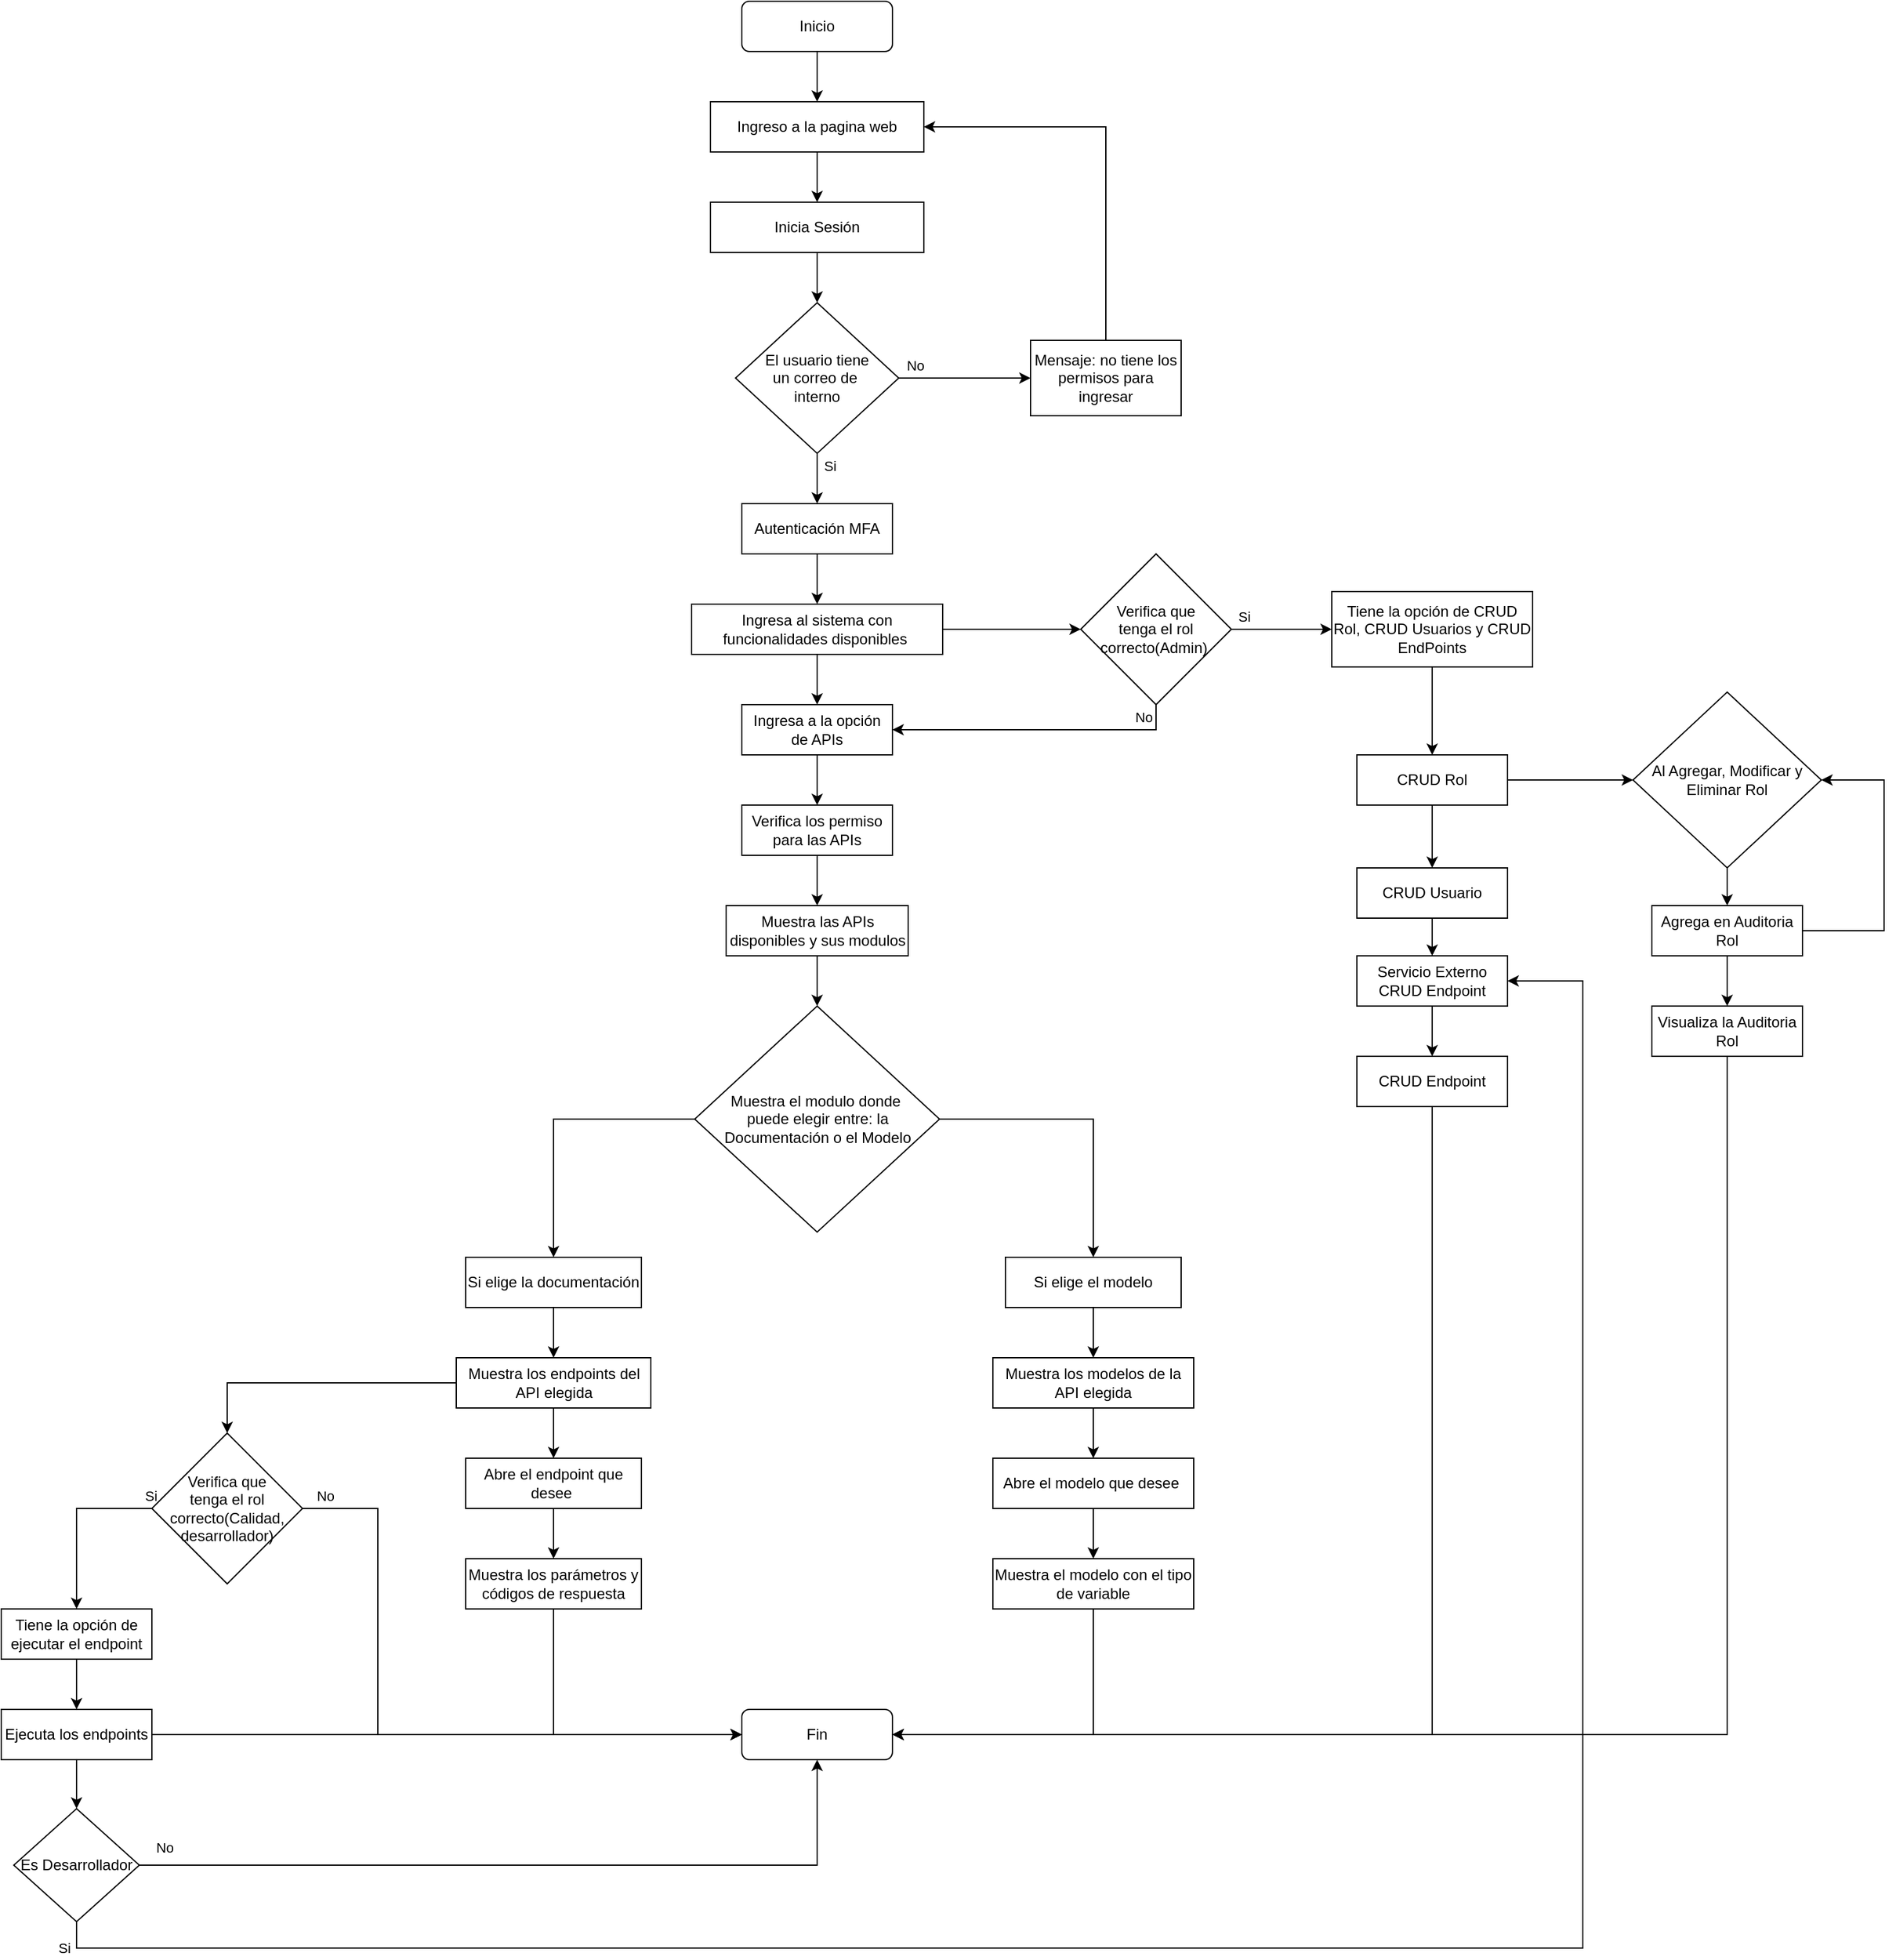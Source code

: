 <mxfile version="26.0.15">
  <diagram id="C5RBs43oDa-KdzZeNtuy" name="Page-1">
    <mxGraphModel dx="2876" dy="2223" grid="1" gridSize="10" guides="1" tooltips="1" connect="1" arrows="1" fold="1" page="1" pageScale="1" pageWidth="827" pageHeight="1169" math="0" shadow="0">
      <root>
        <mxCell id="WIyWlLk6GJQsqaUBKTNV-0" />
        <mxCell id="WIyWlLk6GJQsqaUBKTNV-1" parent="WIyWlLk6GJQsqaUBKTNV-0" />
        <mxCell id="Y_Pna-gA3myXBDJOLo0Q-2" style="edgeStyle=orthogonalEdgeStyle;rounded=0;orthogonalLoop=1;jettySize=auto;html=1;" parent="WIyWlLk6GJQsqaUBKTNV-1" source="WIyWlLk6GJQsqaUBKTNV-3" target="Y_Pna-gA3myXBDJOLo0Q-0" edge="1">
          <mxGeometry relative="1" as="geometry" />
        </mxCell>
        <mxCell id="WIyWlLk6GJQsqaUBKTNV-3" value="Inicio" style="rounded=1;whiteSpace=wrap;html=1;fontSize=12;glass=0;strokeWidth=1;shadow=0;" parent="WIyWlLk6GJQsqaUBKTNV-1" vertex="1">
          <mxGeometry x="170" y="-360" width="120" height="40" as="geometry" />
        </mxCell>
        <mxCell id="WIyWlLk6GJQsqaUBKTNV-11" value="Fin" style="rounded=1;whiteSpace=wrap;html=1;fontSize=12;glass=0;strokeWidth=1;shadow=0;" parent="WIyWlLk6GJQsqaUBKTNV-1" vertex="1">
          <mxGeometry x="170" y="1000" width="120" height="40" as="geometry" />
        </mxCell>
        <mxCell id="Y_Pna-gA3myXBDJOLo0Q-4" value="" style="edgeStyle=orthogonalEdgeStyle;rounded=0;orthogonalLoop=1;jettySize=auto;html=1;" parent="WIyWlLk6GJQsqaUBKTNV-1" source="Y_Pna-gA3myXBDJOLo0Q-0" target="Y_Pna-gA3myXBDJOLo0Q-3" edge="1">
          <mxGeometry relative="1" as="geometry" />
        </mxCell>
        <mxCell id="Y_Pna-gA3myXBDJOLo0Q-0" value="Ingreso a la pagina web" style="rounded=0;whiteSpace=wrap;html=1;" parent="WIyWlLk6GJQsqaUBKTNV-1" vertex="1">
          <mxGeometry x="145" y="-280" width="170" height="40" as="geometry" />
        </mxCell>
        <mxCell id="Y_Pna-gA3myXBDJOLo0Q-8" value="" style="edgeStyle=orthogonalEdgeStyle;rounded=0;orthogonalLoop=1;jettySize=auto;html=1;" parent="WIyWlLk6GJQsqaUBKTNV-1" source="Y_Pna-gA3myXBDJOLo0Q-3" target="Y_Pna-gA3myXBDJOLo0Q-7" edge="1">
          <mxGeometry relative="1" as="geometry" />
        </mxCell>
        <mxCell id="Y_Pna-gA3myXBDJOLo0Q-3" value="Inicia Sesión" style="rounded=0;whiteSpace=wrap;html=1;" parent="WIyWlLk6GJQsqaUBKTNV-1" vertex="1">
          <mxGeometry x="145" y="-200" width="170" height="40" as="geometry" />
        </mxCell>
        <mxCell id="Y_Pna-gA3myXBDJOLo0Q-10" value="" style="edgeStyle=orthogonalEdgeStyle;rounded=0;orthogonalLoop=1;jettySize=auto;html=1;" parent="WIyWlLk6GJQsqaUBKTNV-1" source="Y_Pna-gA3myXBDJOLo0Q-7" target="Y_Pna-gA3myXBDJOLo0Q-9" edge="1">
          <mxGeometry relative="1" as="geometry" />
        </mxCell>
        <mxCell id="Y_Pna-gA3myXBDJOLo0Q-11" value="No" style="edgeLabel;html=1;align=center;verticalAlign=middle;resizable=0;points=[];" parent="Y_Pna-gA3myXBDJOLo0Q-10" vertex="1" connectable="0">
          <mxGeometry x="-0.192" y="-1" relative="1" as="geometry">
            <mxPoint x="-30" y="-11" as="offset" />
          </mxGeometry>
        </mxCell>
        <mxCell id="Y_Pna-gA3myXBDJOLo0Q-14" value="" style="edgeStyle=orthogonalEdgeStyle;rounded=0;orthogonalLoop=1;jettySize=auto;html=1;" parent="WIyWlLk6GJQsqaUBKTNV-1" source="Y_Pna-gA3myXBDJOLo0Q-7" target="Y_Pna-gA3myXBDJOLo0Q-13" edge="1">
          <mxGeometry relative="1" as="geometry" />
        </mxCell>
        <mxCell id="Y_Pna-gA3myXBDJOLo0Q-15" value="Si" style="edgeLabel;html=1;align=center;verticalAlign=middle;resizable=0;points=[];" parent="Y_Pna-gA3myXBDJOLo0Q-14" vertex="1" connectable="0">
          <mxGeometry x="-0.462" y="2" relative="1" as="geometry">
            <mxPoint x="8" y="-1" as="offset" />
          </mxGeometry>
        </mxCell>
        <mxCell id="Y_Pna-gA3myXBDJOLo0Q-7" value="El usuario tiene&lt;div&gt;un correo de&amp;nbsp;&lt;/div&gt;&lt;div&gt;interno&lt;/div&gt;" style="rhombus;whiteSpace=wrap;html=1;rounded=0;" parent="WIyWlLk6GJQsqaUBKTNV-1" vertex="1">
          <mxGeometry x="165" y="-120" width="130" height="120" as="geometry" />
        </mxCell>
        <mxCell id="Y_Pna-gA3myXBDJOLo0Q-12" style="edgeStyle=orthogonalEdgeStyle;rounded=0;orthogonalLoop=1;jettySize=auto;html=1;entryX=1;entryY=0.5;entryDx=0;entryDy=0;" parent="WIyWlLk6GJQsqaUBKTNV-1" source="Y_Pna-gA3myXBDJOLo0Q-9" target="Y_Pna-gA3myXBDJOLo0Q-0" edge="1">
          <mxGeometry relative="1" as="geometry">
            <Array as="points">
              <mxPoint x="460" y="-260" />
            </Array>
          </mxGeometry>
        </mxCell>
        <mxCell id="Y_Pna-gA3myXBDJOLo0Q-9" value="Mensaje: no tiene los permisos para ingresar" style="whiteSpace=wrap;html=1;rounded=0;" parent="WIyWlLk6GJQsqaUBKTNV-1" vertex="1">
          <mxGeometry x="400" y="-90" width="120" height="60" as="geometry" />
        </mxCell>
        <mxCell id="BYVind72eKbAu-sUdOKX-33" value="" style="edgeStyle=orthogonalEdgeStyle;rounded=0;orthogonalLoop=1;jettySize=auto;html=1;" parent="WIyWlLk6GJQsqaUBKTNV-1" source="Y_Pna-gA3myXBDJOLo0Q-13" target="BYVind72eKbAu-sUdOKX-32" edge="1">
          <mxGeometry relative="1" as="geometry" />
        </mxCell>
        <mxCell id="Y_Pna-gA3myXBDJOLo0Q-13" value="Autenticación MFA" style="whiteSpace=wrap;html=1;rounded=0;" parent="WIyWlLk6GJQsqaUBKTNV-1" vertex="1">
          <mxGeometry x="170" y="40" width="120" height="40" as="geometry" />
        </mxCell>
        <mxCell id="Y_Pna-gA3myXBDJOLo0Q-19" value="" style="edgeStyle=orthogonalEdgeStyle;rounded=0;orthogonalLoop=1;jettySize=auto;html=1;" parent="WIyWlLk6GJQsqaUBKTNV-1" source="Y_Pna-gA3myXBDJOLo0Q-16" target="Y_Pna-gA3myXBDJOLo0Q-18" edge="1">
          <mxGeometry relative="1" as="geometry" />
        </mxCell>
        <mxCell id="Y_Pna-gA3myXBDJOLo0Q-16" value="Ingresa a la opción de APIs" style="whiteSpace=wrap;html=1;rounded=0;" parent="WIyWlLk6GJQsqaUBKTNV-1" vertex="1">
          <mxGeometry x="170" y="200" width="120" height="40" as="geometry" />
        </mxCell>
        <mxCell id="Y_Pna-gA3myXBDJOLo0Q-22" value="" style="edgeStyle=orthogonalEdgeStyle;rounded=0;orthogonalLoop=1;jettySize=auto;html=1;" parent="WIyWlLk6GJQsqaUBKTNV-1" source="Y_Pna-gA3myXBDJOLo0Q-18" target="Y_Pna-gA3myXBDJOLo0Q-21" edge="1">
          <mxGeometry relative="1" as="geometry" />
        </mxCell>
        <mxCell id="Y_Pna-gA3myXBDJOLo0Q-18" value="Verifica los permiso para las APIs" style="whiteSpace=wrap;html=1;rounded=0;" parent="WIyWlLk6GJQsqaUBKTNV-1" vertex="1">
          <mxGeometry x="170" y="280" width="120" height="40" as="geometry" />
        </mxCell>
        <mxCell id="Y_Pna-gA3myXBDJOLo0Q-26" value="" style="edgeStyle=orthogonalEdgeStyle;rounded=0;orthogonalLoop=1;jettySize=auto;html=1;" parent="WIyWlLk6GJQsqaUBKTNV-1" source="Y_Pna-gA3myXBDJOLo0Q-21" target="Y_Pna-gA3myXBDJOLo0Q-25" edge="1">
          <mxGeometry relative="1" as="geometry" />
        </mxCell>
        <mxCell id="Y_Pna-gA3myXBDJOLo0Q-21" value="Muestra las APIs disponibles y sus modulos" style="whiteSpace=wrap;html=1;rounded=0;" parent="WIyWlLk6GJQsqaUBKTNV-1" vertex="1">
          <mxGeometry x="157.5" y="360" width="145" height="40" as="geometry" />
        </mxCell>
        <mxCell id="Y_Pna-gA3myXBDJOLo0Q-28" value="" style="edgeStyle=orthogonalEdgeStyle;rounded=0;orthogonalLoop=1;jettySize=auto;html=1;" parent="WIyWlLk6GJQsqaUBKTNV-1" source="Y_Pna-gA3myXBDJOLo0Q-25" target="Y_Pna-gA3myXBDJOLo0Q-27" edge="1">
          <mxGeometry relative="1" as="geometry" />
        </mxCell>
        <mxCell id="BYVind72eKbAu-sUdOKX-2" value="" style="edgeStyle=orthogonalEdgeStyle;rounded=0;orthogonalLoop=1;jettySize=auto;html=1;" parent="WIyWlLk6GJQsqaUBKTNV-1" source="Y_Pna-gA3myXBDJOLo0Q-25" target="BYVind72eKbAu-sUdOKX-1" edge="1">
          <mxGeometry relative="1" as="geometry" />
        </mxCell>
        <mxCell id="Y_Pna-gA3myXBDJOLo0Q-25" value="&lt;div&gt;Muestra el modulo donde&amp;nbsp;&lt;/div&gt;&lt;div&gt;puede elegir entre: la Documentación o el Modelo&lt;/div&gt;" style="rhombus;whiteSpace=wrap;html=1;rounded=0;" parent="WIyWlLk6GJQsqaUBKTNV-1" vertex="1">
          <mxGeometry x="132.5" y="440" width="195" height="180" as="geometry" />
        </mxCell>
        <mxCell id="BYVind72eKbAu-sUdOKX-4" value="" style="edgeStyle=orthogonalEdgeStyle;rounded=0;orthogonalLoop=1;jettySize=auto;html=1;" parent="WIyWlLk6GJQsqaUBKTNV-1" source="Y_Pna-gA3myXBDJOLo0Q-27" target="BYVind72eKbAu-sUdOKX-3" edge="1">
          <mxGeometry relative="1" as="geometry" />
        </mxCell>
        <mxCell id="Y_Pna-gA3myXBDJOLo0Q-27" value="Si elige la documentación" style="whiteSpace=wrap;html=1;rounded=0;" parent="WIyWlLk6GJQsqaUBKTNV-1" vertex="1">
          <mxGeometry x="-50" y="640" width="140" height="40" as="geometry" />
        </mxCell>
        <mxCell id="BYVind72eKbAu-sUdOKX-6" value="" style="edgeStyle=orthogonalEdgeStyle;rounded=0;orthogonalLoop=1;jettySize=auto;html=1;" parent="WIyWlLk6GJQsqaUBKTNV-1" source="BYVind72eKbAu-sUdOKX-1" target="BYVind72eKbAu-sUdOKX-5" edge="1">
          <mxGeometry relative="1" as="geometry" />
        </mxCell>
        <mxCell id="BYVind72eKbAu-sUdOKX-1" value="Si elige el modelo" style="whiteSpace=wrap;html=1;rounded=0;" parent="WIyWlLk6GJQsqaUBKTNV-1" vertex="1">
          <mxGeometry x="380" y="640" width="140" height="40" as="geometry" />
        </mxCell>
        <mxCell id="BYVind72eKbAu-sUdOKX-8" value="" style="edgeStyle=orthogonalEdgeStyle;rounded=0;orthogonalLoop=1;jettySize=auto;html=1;" parent="WIyWlLk6GJQsqaUBKTNV-1" source="BYVind72eKbAu-sUdOKX-3" target="BYVind72eKbAu-sUdOKX-7" edge="1">
          <mxGeometry relative="1" as="geometry" />
        </mxCell>
        <mxCell id="BYVind72eKbAu-sUdOKX-20" value="" style="edgeStyle=orthogonalEdgeStyle;rounded=0;orthogonalLoop=1;jettySize=auto;html=1;" parent="WIyWlLk6GJQsqaUBKTNV-1" source="BYVind72eKbAu-sUdOKX-3" target="BYVind72eKbAu-sUdOKX-19" edge="1">
          <mxGeometry relative="1" as="geometry" />
        </mxCell>
        <mxCell id="BYVind72eKbAu-sUdOKX-3" value="Muestra los endpoints del API elegida" style="whiteSpace=wrap;html=1;rounded=0;" parent="WIyWlLk6GJQsqaUBKTNV-1" vertex="1">
          <mxGeometry x="-57.5" y="720" width="155" height="40" as="geometry" />
        </mxCell>
        <mxCell id="BYVind72eKbAu-sUdOKX-12" value="" style="edgeStyle=orthogonalEdgeStyle;rounded=0;orthogonalLoop=1;jettySize=auto;html=1;" parent="WIyWlLk6GJQsqaUBKTNV-1" source="BYVind72eKbAu-sUdOKX-5" target="BYVind72eKbAu-sUdOKX-11" edge="1">
          <mxGeometry relative="1" as="geometry" />
        </mxCell>
        <mxCell id="BYVind72eKbAu-sUdOKX-5" value="Muestra los modelos de la API elegida" style="whiteSpace=wrap;html=1;rounded=0;" parent="WIyWlLk6GJQsqaUBKTNV-1" vertex="1">
          <mxGeometry x="370" y="720" width="160" height="40" as="geometry" />
        </mxCell>
        <mxCell id="BYVind72eKbAu-sUdOKX-10" value="" style="edgeStyle=orthogonalEdgeStyle;rounded=0;orthogonalLoop=1;jettySize=auto;html=1;" parent="WIyWlLk6GJQsqaUBKTNV-1" source="BYVind72eKbAu-sUdOKX-7" target="BYVind72eKbAu-sUdOKX-9" edge="1">
          <mxGeometry relative="1" as="geometry" />
        </mxCell>
        <mxCell id="BYVind72eKbAu-sUdOKX-7" value="Abre el endpoint que desee&amp;nbsp;" style="whiteSpace=wrap;html=1;rounded=0;" parent="WIyWlLk6GJQsqaUBKTNV-1" vertex="1">
          <mxGeometry x="-50" y="800" width="140" height="40" as="geometry" />
        </mxCell>
        <mxCell id="BYVind72eKbAu-sUdOKX-21" style="edgeStyle=orthogonalEdgeStyle;rounded=0;orthogonalLoop=1;jettySize=auto;html=1;" parent="WIyWlLk6GJQsqaUBKTNV-1" source="BYVind72eKbAu-sUdOKX-9" target="WIyWlLk6GJQsqaUBKTNV-11" edge="1">
          <mxGeometry relative="1" as="geometry">
            <Array as="points">
              <mxPoint x="20" y="1020" />
            </Array>
          </mxGeometry>
        </mxCell>
        <mxCell id="BYVind72eKbAu-sUdOKX-9" value="Muestra los parámetros y códigos de respuesta" style="whiteSpace=wrap;html=1;rounded=0;" parent="WIyWlLk6GJQsqaUBKTNV-1" vertex="1">
          <mxGeometry x="-50" y="880" width="140" height="40" as="geometry" />
        </mxCell>
        <mxCell id="BYVind72eKbAu-sUdOKX-14" value="" style="edgeStyle=orthogonalEdgeStyle;rounded=0;orthogonalLoop=1;jettySize=auto;html=1;" parent="WIyWlLk6GJQsqaUBKTNV-1" source="BYVind72eKbAu-sUdOKX-11" target="BYVind72eKbAu-sUdOKX-13" edge="1">
          <mxGeometry relative="1" as="geometry" />
        </mxCell>
        <mxCell id="BYVind72eKbAu-sUdOKX-11" value="Abre el modelo que desee&amp;nbsp;" style="whiteSpace=wrap;html=1;rounded=0;" parent="WIyWlLk6GJQsqaUBKTNV-1" vertex="1">
          <mxGeometry x="370" y="800" width="160" height="40" as="geometry" />
        </mxCell>
        <mxCell id="BYVind72eKbAu-sUdOKX-22" style="edgeStyle=orthogonalEdgeStyle;rounded=0;orthogonalLoop=1;jettySize=auto;html=1;" parent="WIyWlLk6GJQsqaUBKTNV-1" source="BYVind72eKbAu-sUdOKX-13" target="WIyWlLk6GJQsqaUBKTNV-11" edge="1">
          <mxGeometry relative="1" as="geometry">
            <Array as="points">
              <mxPoint x="450" y="1020" />
            </Array>
          </mxGeometry>
        </mxCell>
        <mxCell id="BYVind72eKbAu-sUdOKX-13" value="Muestra el modelo con el tipo de variable" style="whiteSpace=wrap;html=1;rounded=0;" parent="WIyWlLk6GJQsqaUBKTNV-1" vertex="1">
          <mxGeometry x="370" y="880" width="160" height="40" as="geometry" />
        </mxCell>
        <mxCell id="BYVind72eKbAu-sUdOKX-24" style="edgeStyle=orthogonalEdgeStyle;rounded=0;orthogonalLoop=1;jettySize=auto;html=1;" parent="WIyWlLk6GJQsqaUBKTNV-1" source="BYVind72eKbAu-sUdOKX-19" target="WIyWlLk6GJQsqaUBKTNV-11" edge="1">
          <mxGeometry relative="1" as="geometry">
            <Array as="points">
              <mxPoint x="-120" y="840" />
              <mxPoint x="-120" y="1020" />
            </Array>
          </mxGeometry>
        </mxCell>
        <mxCell id="BYVind72eKbAu-sUdOKX-25" value="No" style="edgeLabel;html=1;align=center;verticalAlign=middle;resizable=0;points=[];" parent="BYVind72eKbAu-sUdOKX-24" vertex="1" connectable="0">
          <mxGeometry x="-0.858" y="-1" relative="1" as="geometry">
            <mxPoint x="-20" y="-11" as="offset" />
          </mxGeometry>
        </mxCell>
        <mxCell id="BYVind72eKbAu-sUdOKX-27" value="" style="edgeStyle=orthogonalEdgeStyle;rounded=0;orthogonalLoop=1;jettySize=auto;html=1;" parent="WIyWlLk6GJQsqaUBKTNV-1" source="BYVind72eKbAu-sUdOKX-19" target="BYVind72eKbAu-sUdOKX-26" edge="1">
          <mxGeometry relative="1" as="geometry">
            <Array as="points">
              <mxPoint x="-360" y="840" />
            </Array>
          </mxGeometry>
        </mxCell>
        <mxCell id="BYVind72eKbAu-sUdOKX-28" value="Si" style="edgeLabel;html=1;align=center;verticalAlign=middle;resizable=0;points=[];" parent="BYVind72eKbAu-sUdOKX-27" vertex="1" connectable="0">
          <mxGeometry x="-0.176" y="-2" relative="1" as="geometry">
            <mxPoint x="56" y="-8" as="offset" />
          </mxGeometry>
        </mxCell>
        <mxCell id="BYVind72eKbAu-sUdOKX-19" value="Verifica que&lt;div&gt;&amp;nbsp;tenga el rol&amp;nbsp;&lt;/div&gt;&lt;div&gt;correcto(Calidad, desarrollador)&lt;/div&gt;" style="rhombus;whiteSpace=wrap;html=1;rounded=0;" parent="WIyWlLk6GJQsqaUBKTNV-1" vertex="1">
          <mxGeometry x="-300" y="780" width="120" height="120" as="geometry" />
        </mxCell>
        <mxCell id="BYVind72eKbAu-sUdOKX-30" value="" style="edgeStyle=orthogonalEdgeStyle;rounded=0;orthogonalLoop=1;jettySize=auto;html=1;" parent="WIyWlLk6GJQsqaUBKTNV-1" source="BYVind72eKbAu-sUdOKX-26" target="BYVind72eKbAu-sUdOKX-29" edge="1">
          <mxGeometry relative="1" as="geometry" />
        </mxCell>
        <mxCell id="BYVind72eKbAu-sUdOKX-26" value="Tiene la opción de ejecutar el endpoint" style="whiteSpace=wrap;html=1;rounded=0;" parent="WIyWlLk6GJQsqaUBKTNV-1" vertex="1">
          <mxGeometry x="-420" y="920" width="120" height="40" as="geometry" />
        </mxCell>
        <mxCell id="BYVind72eKbAu-sUdOKX-31" style="edgeStyle=orthogonalEdgeStyle;rounded=0;orthogonalLoop=1;jettySize=auto;html=1;" parent="WIyWlLk6GJQsqaUBKTNV-1" source="BYVind72eKbAu-sUdOKX-29" target="WIyWlLk6GJQsqaUBKTNV-11" edge="1">
          <mxGeometry relative="1" as="geometry" />
        </mxCell>
        <mxCell id="nlfcAcErFolQig7mSr4r-20" value="" style="edgeStyle=orthogonalEdgeStyle;rounded=0;orthogonalLoop=1;jettySize=auto;html=1;" edge="1" parent="WIyWlLk6GJQsqaUBKTNV-1" source="BYVind72eKbAu-sUdOKX-29" target="nlfcAcErFolQig7mSr4r-19">
          <mxGeometry relative="1" as="geometry" />
        </mxCell>
        <mxCell id="BYVind72eKbAu-sUdOKX-29" value="Ejecuta los endpoints" style="whiteSpace=wrap;html=1;rounded=0;" parent="WIyWlLk6GJQsqaUBKTNV-1" vertex="1">
          <mxGeometry x="-420" y="1000" width="120" height="40" as="geometry" />
        </mxCell>
        <mxCell id="BYVind72eKbAu-sUdOKX-34" style="edgeStyle=orthogonalEdgeStyle;rounded=0;orthogonalLoop=1;jettySize=auto;html=1;" parent="WIyWlLk6GJQsqaUBKTNV-1" source="BYVind72eKbAu-sUdOKX-32" target="Y_Pna-gA3myXBDJOLo0Q-16" edge="1">
          <mxGeometry relative="1" as="geometry" />
        </mxCell>
        <mxCell id="BYVind72eKbAu-sUdOKX-36" style="edgeStyle=orthogonalEdgeStyle;rounded=0;orthogonalLoop=1;jettySize=auto;html=1;" parent="WIyWlLk6GJQsqaUBKTNV-1" source="BYVind72eKbAu-sUdOKX-32" target="BYVind72eKbAu-sUdOKX-35" edge="1">
          <mxGeometry relative="1" as="geometry" />
        </mxCell>
        <mxCell id="BYVind72eKbAu-sUdOKX-32" value="Ingresa al sistema con funcionalidades disponibles&amp;nbsp;" style="whiteSpace=wrap;html=1;rounded=0;" parent="WIyWlLk6GJQsqaUBKTNV-1" vertex="1">
          <mxGeometry x="130" y="120" width="200" height="40" as="geometry" />
        </mxCell>
        <mxCell id="BYVind72eKbAu-sUdOKX-37" style="edgeStyle=orthogonalEdgeStyle;rounded=0;orthogonalLoop=1;jettySize=auto;html=1;" parent="WIyWlLk6GJQsqaUBKTNV-1" source="BYVind72eKbAu-sUdOKX-35" target="Y_Pna-gA3myXBDJOLo0Q-16" edge="1">
          <mxGeometry relative="1" as="geometry">
            <Array as="points">
              <mxPoint x="500" y="220" />
            </Array>
          </mxGeometry>
        </mxCell>
        <mxCell id="BYVind72eKbAu-sUdOKX-38" value="No" style="edgeLabel;html=1;align=center;verticalAlign=middle;resizable=0;points=[];" parent="BYVind72eKbAu-sUdOKX-37" vertex="1" connectable="0">
          <mxGeometry x="-0.175" y="4" relative="1" as="geometry">
            <mxPoint x="65" y="-14" as="offset" />
          </mxGeometry>
        </mxCell>
        <mxCell id="BYVind72eKbAu-sUdOKX-40" value="" style="edgeStyle=orthogonalEdgeStyle;rounded=0;orthogonalLoop=1;jettySize=auto;html=1;" parent="WIyWlLk6GJQsqaUBKTNV-1" source="BYVind72eKbAu-sUdOKX-35" target="BYVind72eKbAu-sUdOKX-39" edge="1">
          <mxGeometry relative="1" as="geometry" />
        </mxCell>
        <mxCell id="BYVind72eKbAu-sUdOKX-41" value="Si" style="edgeLabel;html=1;align=center;verticalAlign=middle;resizable=0;points=[];" parent="BYVind72eKbAu-sUdOKX-40" vertex="1" connectable="0">
          <mxGeometry x="-0.176" y="1" relative="1" as="geometry">
            <mxPoint x="-23" y="-9" as="offset" />
          </mxGeometry>
        </mxCell>
        <mxCell id="BYVind72eKbAu-sUdOKX-35" value="Verifica que&lt;div&gt;&amp;nbsp;tenga el rol&amp;nbsp;&lt;/div&gt;&lt;div&gt;correcto(Admin)&amp;nbsp;&lt;/div&gt;" style="rhombus;whiteSpace=wrap;html=1;rounded=0;" parent="WIyWlLk6GJQsqaUBKTNV-1" vertex="1">
          <mxGeometry x="440" y="80" width="120" height="120" as="geometry" />
        </mxCell>
        <mxCell id="BYVind72eKbAu-sUdOKX-43" value="" style="edgeStyle=orthogonalEdgeStyle;rounded=0;orthogonalLoop=1;jettySize=auto;html=1;" parent="WIyWlLk6GJQsqaUBKTNV-1" source="BYVind72eKbAu-sUdOKX-39" target="BYVind72eKbAu-sUdOKX-42" edge="1">
          <mxGeometry relative="1" as="geometry" />
        </mxCell>
        <mxCell id="BYVind72eKbAu-sUdOKX-39" value="Tiene la opción de CRUD Rol, CRUD Usuarios y CRUD EndPoints" style="whiteSpace=wrap;html=1;rounded=0;" parent="WIyWlLk6GJQsqaUBKTNV-1" vertex="1">
          <mxGeometry x="640" y="110" width="160" height="60" as="geometry" />
        </mxCell>
        <mxCell id="BYVind72eKbAu-sUdOKX-45" value="" style="edgeStyle=orthogonalEdgeStyle;rounded=0;orthogonalLoop=1;jettySize=auto;html=1;" parent="WIyWlLk6GJQsqaUBKTNV-1" source="BYVind72eKbAu-sUdOKX-42" target="BYVind72eKbAu-sUdOKX-44" edge="1">
          <mxGeometry relative="1" as="geometry" />
        </mxCell>
        <mxCell id="nlfcAcErFolQig7mSr4r-3" value="" style="edgeStyle=orthogonalEdgeStyle;rounded=0;orthogonalLoop=1;jettySize=auto;html=1;" edge="1" parent="WIyWlLk6GJQsqaUBKTNV-1" source="BYVind72eKbAu-sUdOKX-42" target="nlfcAcErFolQig7mSr4r-2">
          <mxGeometry relative="1" as="geometry" />
        </mxCell>
        <mxCell id="BYVind72eKbAu-sUdOKX-42" value="CRUD Rol" style="whiteSpace=wrap;html=1;rounded=0;" parent="WIyWlLk6GJQsqaUBKTNV-1" vertex="1">
          <mxGeometry x="660" y="240" width="120" height="40" as="geometry" />
        </mxCell>
        <mxCell id="nlfcAcErFolQig7mSr4r-16" value="" style="edgeStyle=orthogonalEdgeStyle;rounded=0;orthogonalLoop=1;jettySize=auto;html=1;" edge="1" parent="WIyWlLk6GJQsqaUBKTNV-1" source="BYVind72eKbAu-sUdOKX-44" target="nlfcAcErFolQig7mSr4r-15">
          <mxGeometry relative="1" as="geometry" />
        </mxCell>
        <mxCell id="BYVind72eKbAu-sUdOKX-44" value="CRUD Usuario" style="whiteSpace=wrap;html=1;rounded=0;" parent="WIyWlLk6GJQsqaUBKTNV-1" vertex="1">
          <mxGeometry x="660" y="330" width="120" height="40" as="geometry" />
        </mxCell>
        <mxCell id="nlfcAcErFolQig7mSr4r-6" value="" style="edgeStyle=orthogonalEdgeStyle;rounded=0;orthogonalLoop=1;jettySize=auto;html=1;" edge="1" parent="WIyWlLk6GJQsqaUBKTNV-1" source="nlfcAcErFolQig7mSr4r-2" target="nlfcAcErFolQig7mSr4r-5">
          <mxGeometry relative="1" as="geometry" />
        </mxCell>
        <mxCell id="nlfcAcErFolQig7mSr4r-2" value="Al Agregar, Modificar y Eliminar Rol" style="rhombus;whiteSpace=wrap;html=1;rounded=0;" vertex="1" parent="WIyWlLk6GJQsqaUBKTNV-1">
          <mxGeometry x="880" y="190" width="150" height="140" as="geometry" />
        </mxCell>
        <mxCell id="nlfcAcErFolQig7mSr4r-12" value="" style="edgeStyle=orthogonalEdgeStyle;rounded=0;orthogonalLoop=1;jettySize=auto;html=1;" edge="1" parent="WIyWlLk6GJQsqaUBKTNV-1" source="nlfcAcErFolQig7mSr4r-5" target="nlfcAcErFolQig7mSr4r-11">
          <mxGeometry relative="1" as="geometry" />
        </mxCell>
        <mxCell id="nlfcAcErFolQig7mSr4r-5" value="Agrega en Auditoria Rol" style="whiteSpace=wrap;html=1;rounded=0;" vertex="1" parent="WIyWlLk6GJQsqaUBKTNV-1">
          <mxGeometry x="895" y="360" width="120" height="40" as="geometry" />
        </mxCell>
        <mxCell id="nlfcAcErFolQig7mSr4r-10" style="edgeStyle=orthogonalEdgeStyle;rounded=0;orthogonalLoop=1;jettySize=auto;html=1;" edge="1" parent="WIyWlLk6GJQsqaUBKTNV-1" source="nlfcAcErFolQig7mSr4r-5" target="nlfcAcErFolQig7mSr4r-2">
          <mxGeometry relative="1" as="geometry">
            <Array as="points">
              <mxPoint x="1080" y="380" />
              <mxPoint x="1080" y="260" />
            </Array>
          </mxGeometry>
        </mxCell>
        <mxCell id="nlfcAcErFolQig7mSr4r-13" style="edgeStyle=orthogonalEdgeStyle;rounded=0;orthogonalLoop=1;jettySize=auto;html=1;" edge="1" parent="WIyWlLk6GJQsqaUBKTNV-1" source="nlfcAcErFolQig7mSr4r-11" target="WIyWlLk6GJQsqaUBKTNV-11">
          <mxGeometry relative="1" as="geometry">
            <Array as="points">
              <mxPoint x="955" y="1020" />
            </Array>
          </mxGeometry>
        </mxCell>
        <mxCell id="nlfcAcErFolQig7mSr4r-11" value="Visualiza la Auditoria Rol" style="whiteSpace=wrap;html=1;rounded=0;" vertex="1" parent="WIyWlLk6GJQsqaUBKTNV-1">
          <mxGeometry x="895" y="440" width="120" height="40" as="geometry" />
        </mxCell>
        <mxCell id="nlfcAcErFolQig7mSr4r-18" value="" style="edgeStyle=orthogonalEdgeStyle;rounded=0;orthogonalLoop=1;jettySize=auto;html=1;" edge="1" parent="WIyWlLk6GJQsqaUBKTNV-1" source="nlfcAcErFolQig7mSr4r-15" target="nlfcAcErFolQig7mSr4r-17">
          <mxGeometry relative="1" as="geometry" />
        </mxCell>
        <mxCell id="nlfcAcErFolQig7mSr4r-15" value="Servicio Externo CRUD Endpoint" style="whiteSpace=wrap;html=1;rounded=0;" vertex="1" parent="WIyWlLk6GJQsqaUBKTNV-1">
          <mxGeometry x="660" y="400" width="120" height="40" as="geometry" />
        </mxCell>
        <mxCell id="nlfcAcErFolQig7mSr4r-25" style="edgeStyle=orthogonalEdgeStyle;rounded=0;orthogonalLoop=1;jettySize=auto;html=1;" edge="1" parent="WIyWlLk6GJQsqaUBKTNV-1" source="nlfcAcErFolQig7mSr4r-17" target="WIyWlLk6GJQsqaUBKTNV-11">
          <mxGeometry relative="1" as="geometry">
            <Array as="points">
              <mxPoint x="720" y="1020" />
            </Array>
          </mxGeometry>
        </mxCell>
        <mxCell id="nlfcAcErFolQig7mSr4r-17" value="CRUD Endpoint" style="whiteSpace=wrap;html=1;rounded=0;" vertex="1" parent="WIyWlLk6GJQsqaUBKTNV-1">
          <mxGeometry x="660" y="480" width="120" height="40" as="geometry" />
        </mxCell>
        <mxCell id="nlfcAcErFolQig7mSr4r-21" style="edgeStyle=orthogonalEdgeStyle;rounded=0;orthogonalLoop=1;jettySize=auto;html=1;" edge="1" parent="WIyWlLk6GJQsqaUBKTNV-1" source="nlfcAcErFolQig7mSr4r-19" target="nlfcAcErFolQig7mSr4r-15">
          <mxGeometry relative="1" as="geometry">
            <Array as="points">
              <mxPoint x="-360" y="1190" />
              <mxPoint x="840" y="1190" />
              <mxPoint x="840" y="420" />
            </Array>
          </mxGeometry>
        </mxCell>
        <mxCell id="nlfcAcErFolQig7mSr4r-24" value="Si" style="edgeLabel;html=1;align=center;verticalAlign=middle;resizable=0;points=[];" vertex="1" connectable="0" parent="nlfcAcErFolQig7mSr4r-21">
          <mxGeometry x="-0.969" relative="1" as="geometry">
            <mxPoint x="-21" as="offset" />
          </mxGeometry>
        </mxCell>
        <mxCell id="nlfcAcErFolQig7mSr4r-22" style="edgeStyle=orthogonalEdgeStyle;rounded=0;orthogonalLoop=1;jettySize=auto;html=1;" edge="1" parent="WIyWlLk6GJQsqaUBKTNV-1" source="nlfcAcErFolQig7mSr4r-19" target="WIyWlLk6GJQsqaUBKTNV-11">
          <mxGeometry relative="1" as="geometry">
            <Array as="points">
              <mxPoint x="230" y="1124" />
            </Array>
          </mxGeometry>
        </mxCell>
        <mxCell id="nlfcAcErFolQig7mSr4r-23" value="No" style="edgeLabel;html=1;align=center;verticalAlign=middle;resizable=0;points=[];" vertex="1" connectable="0" parent="nlfcAcErFolQig7mSr4r-22">
          <mxGeometry x="-0.809" y="1" relative="1" as="geometry">
            <mxPoint x="-40" y="-13" as="offset" />
          </mxGeometry>
        </mxCell>
        <mxCell id="nlfcAcErFolQig7mSr4r-19" value="Es Desarrollador" style="rhombus;whiteSpace=wrap;html=1;rounded=0;" vertex="1" parent="WIyWlLk6GJQsqaUBKTNV-1">
          <mxGeometry x="-410" y="1079" width="100" height="90" as="geometry" />
        </mxCell>
      </root>
    </mxGraphModel>
  </diagram>
</mxfile>
